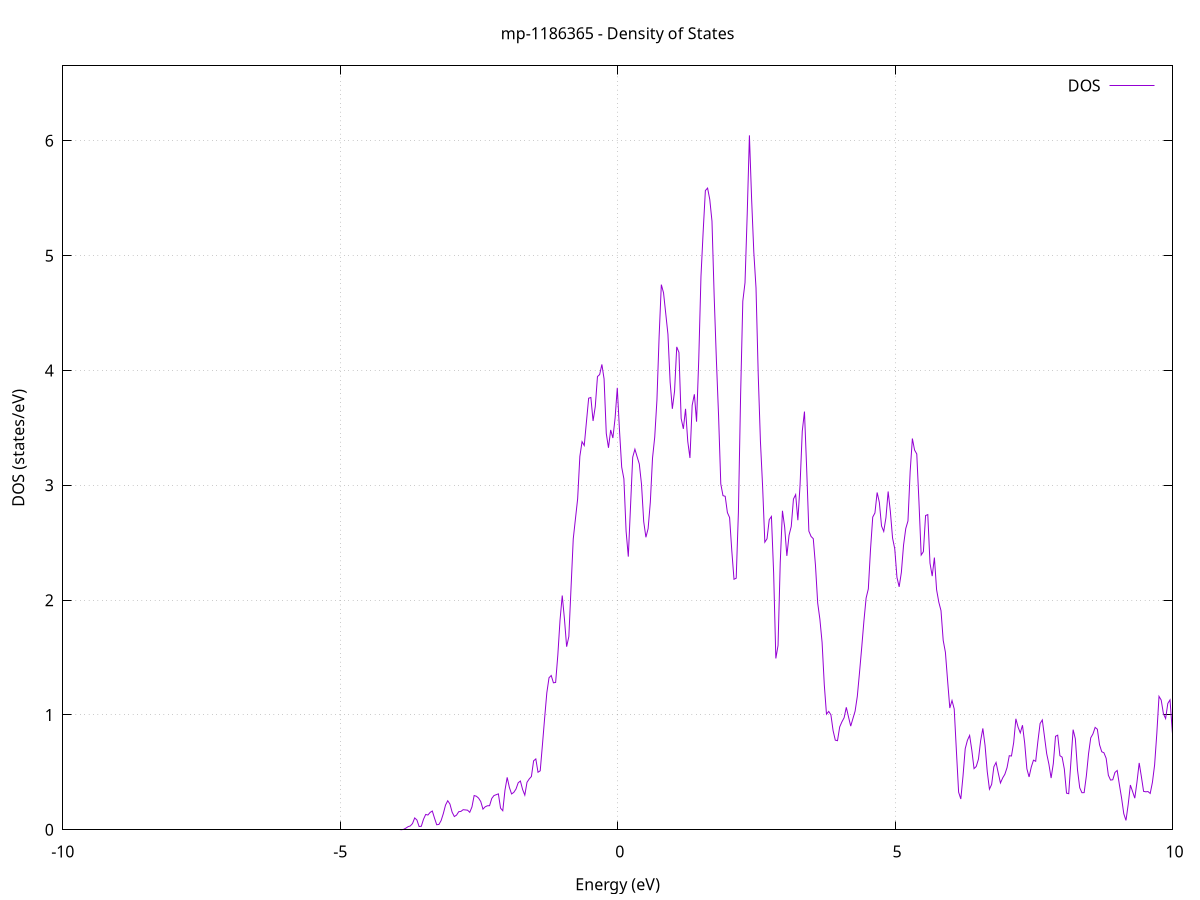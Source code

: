 set title 'mp-1186365 - Density of States'
set xlabel 'Energy (eV)'
set ylabel 'DOS (states/eV)'
set grid
set xrange [-10:10]
set yrange [0:6.653]
set xzeroaxis lt -1
set terminal png size 800,600
set output 'mp-1186365_dos_gnuplot.png'
plot '-' using 1:2 with lines title 'DOS'
-43.266600 0.000000
-43.226900 0.000000
-43.187300 0.000000
-43.147600 0.000000
-43.107900 0.000000
-43.068200 0.000000
-43.028500 0.000000
-42.988800 0.000000
-42.949100 0.000000
-42.909400 0.000000
-42.869800 0.000000
-42.830100 0.000000
-42.790400 0.000000
-42.750700 0.000000
-42.711000 0.000000
-42.671300 0.000000
-42.631600 0.000000
-42.591900 0.000000
-42.552200 0.000000
-42.512600 0.000000
-42.472900 0.000000
-42.433200 0.000000
-42.393500 0.000000
-42.353800 0.000000
-42.314100 0.000000
-42.274400 0.000000
-42.234700 0.000000
-42.195100 0.000000
-42.155400 0.000000
-42.115700 0.000000
-42.076000 0.000000
-42.036300 0.000000
-41.996600 0.000000
-41.956900 0.000000
-41.917200 0.000000
-41.877500 0.000000
-41.837900 0.000000
-41.798200 0.000000
-41.758500 0.000000
-41.718800 0.000000
-41.679100 0.000000
-41.639400 0.000000
-41.599700 0.000000
-41.560000 0.000000
-41.520300 0.000000
-41.480700 0.000000
-41.441000 0.000000
-41.401300 0.000000
-41.361600 0.000000
-41.321900 0.000000
-41.282200 0.000000
-41.242500 0.000000
-41.202800 0.000000
-41.163200 0.000000
-41.123500 0.000000
-41.083800 0.000000
-41.044100 0.000000
-41.004400 0.000000
-40.964700 0.000000
-40.925000 0.000000
-40.885300 0.000000
-40.845600 0.000000
-40.806000 0.000000
-40.766300 0.000000
-40.726600 0.000000
-40.686900 0.000000
-40.647200 0.000000
-40.607500 0.000000
-40.567800 0.000000
-40.528100 0.000000
-40.488500 0.000000
-40.448800 0.000000
-40.409100 0.000000
-40.369400 0.000000
-40.329700 0.000000
-40.290000 0.000000
-40.250300 0.000000
-40.210600 0.000000
-40.170900 0.000000
-40.131300 0.000000
-40.091600 0.000000
-40.051900 0.000000
-40.012200 0.000000
-39.972500 0.000000
-39.932800 0.000000
-39.893100 0.000000
-39.853400 0.000000
-39.813800 0.000200
-39.774100 0.017600
-39.734400 0.606700
-39.694700 6.723300
-39.655000 24.538800
-39.615300 29.892600
-39.575600 12.130300
-39.535900 1.610700
-39.496200 0.068100
-39.456600 0.000900
-39.416900 0.000000
-39.377200 0.000000
-39.337500 0.000000
-39.297800 0.000000
-39.258100 0.000000
-39.218400 0.000000
-39.178700 0.000000
-39.139100 0.000000
-39.099400 0.000000
-39.059700 0.000000
-39.020000 0.000000
-38.980300 0.000000
-38.940600 0.000000
-38.900900 0.000000
-38.861200 0.000000
-38.821500 0.000000
-38.781900 0.000000
-38.742200 0.000000
-38.702500 0.000000
-38.662800 0.000000
-38.623100 0.000000
-38.583400 0.000000
-38.543700 0.000000
-38.504000 0.000000
-38.464400 0.000000
-38.424700 0.000000
-38.385000 0.000000
-38.345300 0.000000
-38.305600 0.000000
-38.265900 0.000000
-38.226200 0.000000
-38.186500 0.000000
-38.146800 0.000000
-38.107200 0.000000
-38.067500 0.000000
-38.027800 0.000000
-37.988100 0.000000
-37.948400 0.000000
-37.908700 0.000000
-37.869000 0.000000
-37.829300 0.000000
-37.789700 0.000000
-37.750000 0.000000
-37.710300 0.000000
-37.670600 0.000000
-37.630900 0.000000
-37.591200 0.000000
-37.551500 0.000000
-37.511800 0.000000
-37.472100 0.000000
-37.432500 0.000000
-37.392800 0.000000
-37.353100 0.000000
-37.313400 0.000000
-37.273700 0.000000
-37.234000 0.000000
-37.194300 0.000000
-37.154600 0.000000
-37.115000 0.000000
-37.075300 0.000000
-37.035600 0.000000
-36.995900 0.000000
-36.956200 0.000000
-36.916500 0.000000
-36.876800 0.000000
-36.837100 0.000000
-36.797400 0.000000
-36.757800 0.000000
-36.718100 0.000000
-36.678400 0.000000
-36.638700 0.000000
-36.599000 0.000000
-36.559300 0.000000
-36.519600 0.000000
-36.479900 0.000000
-36.440300 0.000000
-36.400600 0.000000
-36.360900 0.000000
-36.321200 0.000000
-36.281500 0.000000
-36.241800 0.000000
-36.202100 0.000000
-36.162400 0.000000
-36.122700 0.000000
-36.083100 0.000000
-36.043400 0.000000
-36.003700 0.000000
-35.964000 0.000000
-35.924300 0.000000
-35.884600 0.000000
-35.844900 0.000000
-35.805200 0.000000
-35.765600 0.000000
-35.725900 0.000000
-35.686200 0.000000
-35.646500 0.000000
-35.606800 0.000000
-35.567100 0.000000
-35.527400 0.000000
-35.487700 0.000000
-35.448000 0.000000
-35.408400 0.000000
-35.368700 0.000000
-35.329000 0.000000
-35.289300 0.000000
-35.249600 0.000000
-35.209900 0.000000
-35.170200 0.000000
-35.130500 0.000000
-35.090900 0.000000
-35.051200 0.000000
-35.011500 0.000000
-34.971800 0.000000
-34.932100 0.000000
-34.892400 0.000000
-34.852700 0.000000
-34.813000 0.000000
-34.773300 0.000000
-34.733700 0.000000
-34.694000 0.000000
-34.654300 0.000000
-34.614600 0.000000
-34.574900 0.000000
-34.535200 0.000000
-34.495500 0.000000
-34.455800 0.000000
-34.416200 0.000000
-34.376500 0.000000
-34.336800 0.000000
-34.297100 0.000000
-34.257400 0.000000
-34.217700 0.000000
-34.178000 0.000000
-34.138300 0.000000
-34.098600 0.000000
-34.059000 0.000000
-34.019300 0.000000
-33.979600 0.000000
-33.939900 0.000000
-33.900200 0.000000
-33.860500 0.000000
-33.820800 0.000000
-33.781100 0.000000
-33.741500 0.000000
-33.701800 0.000000
-33.662100 0.000000
-33.622400 0.000000
-33.582700 0.000000
-33.543000 0.000000
-33.503300 0.000000
-33.463600 0.000000
-33.423900 0.000000
-33.384300 0.000000
-33.344600 0.000000
-33.304900 0.000000
-33.265200 0.000000
-33.225500 0.000000
-33.185800 0.000000
-33.146100 0.000000
-33.106400 0.000000
-33.066800 0.000000
-33.027100 0.000000
-32.987400 0.000000
-32.947700 0.000000
-32.908000 0.000000
-32.868300 0.000000
-32.828600 0.000000
-32.788900 0.000000
-32.749200 0.000000
-32.709600 0.000000
-32.669900 0.000000
-32.630200 0.000000
-32.590500 0.000000
-32.550800 0.000000
-32.511100 0.000000
-32.471400 0.000000
-32.431700 0.000000
-32.392100 0.000000
-32.352400 0.000000
-32.312700 0.000000
-32.273000 0.000000
-32.233300 0.000000
-32.193600 0.000000
-32.153900 0.000000
-32.114200 0.000000
-32.074500 0.000000
-32.034900 0.000000
-31.995200 0.000000
-31.955500 0.000000
-31.915800 0.000000
-31.876100 0.000000
-31.836400 0.000000
-31.796700 0.000000
-31.757000 0.000000
-31.717400 0.000000
-31.677700 0.000000
-31.638000 0.000000
-31.598300 0.000000
-31.558600 0.000000
-31.518900 0.000000
-31.479200 0.000000
-31.439500 0.000000
-31.399800 0.000000
-31.360200 0.000000
-31.320500 0.000000
-31.280800 0.000000
-31.241100 0.000000
-31.201400 0.000000
-31.161700 0.000000
-31.122000 0.000000
-31.082300 0.000000
-31.042700 0.000000
-31.003000 0.000000
-30.963300 0.000000
-30.923600 0.000000
-30.883900 0.000000
-30.844200 0.000000
-30.804500 0.000000
-30.764800 0.000000
-30.725100 0.000000
-30.685500 0.000000
-30.645800 0.000000
-30.606100 0.000000
-30.566400 0.000000
-30.526700 0.000000
-30.487000 0.000000
-30.447300 0.000000
-30.407600 0.000000
-30.367900 0.000000
-30.328300 0.000000
-30.288600 0.000000
-30.248900 0.000000
-30.209200 0.000000
-30.169500 0.000000
-30.129800 0.000000
-30.090100 0.000000
-30.050400 0.000000
-30.010800 0.000000
-29.971100 0.000000
-29.931400 0.000000
-29.891700 0.000000
-29.852000 0.000000
-29.812300 0.000000
-29.772600 0.000000
-29.732900 0.000000
-29.693200 0.000000
-29.653600 0.000000
-29.613900 0.000000
-29.574200 0.000000
-29.534500 0.000000
-29.494800 0.000000
-29.455100 0.000000
-29.415400 0.000000
-29.375700 0.000000
-29.336100 0.000000
-29.296400 0.000000
-29.256700 0.000000
-29.217000 0.000000
-29.177300 0.000000
-29.137600 0.000000
-29.097900 0.000000
-29.058200 0.000000
-29.018500 0.000000
-28.978900 0.000000
-28.939200 0.000000
-28.899500 0.000000
-28.859800 0.000000
-28.820100 0.000000
-28.780400 0.000000
-28.740700 0.000000
-28.701000 0.000000
-28.661400 0.000000
-28.621700 0.000000
-28.582000 0.000000
-28.542300 0.000000
-28.502600 0.000000
-28.462900 0.000000
-28.423200 0.000000
-28.383500 0.000000
-28.343800 0.000000
-28.304200 0.000000
-28.264500 0.000000
-28.224800 0.000000
-28.185100 0.000000
-28.145400 0.000000
-28.105700 0.000000
-28.066000 0.000000
-28.026300 0.000000
-27.986700 0.000000
-27.947000 0.000000
-27.907300 0.000000
-27.867600 0.000000
-27.827900 0.000000
-27.788200 0.000000
-27.748500 0.000000
-27.708800 0.000000
-27.669100 0.000000
-27.629500 0.000000
-27.589800 0.000000
-27.550100 0.000000
-27.510400 0.000000
-27.470700 0.000000
-27.431000 0.000000
-27.391300 0.000000
-27.351600 0.000000
-27.312000 0.000000
-27.272300 0.000000
-27.232600 0.000000
-27.192900 0.000000
-27.153200 0.000000
-27.113500 0.000000
-27.073800 0.000000
-27.034100 0.000000
-26.994400 0.000000
-26.954800 0.000000
-26.915100 0.000000
-26.875400 0.000000
-26.835700 0.000000
-26.796000 0.000000
-26.756300 0.000000
-26.716600 0.000000
-26.676900 0.000000
-26.637300 0.000000
-26.597600 0.000000
-26.557900 0.000000
-26.518200 0.000000
-26.478500 0.000000
-26.438800 0.000000
-26.399100 0.000000
-26.359400 0.000000
-26.319700 0.000000
-26.280100 0.000000
-26.240400 0.000000
-26.200700 0.000000
-26.161000 0.000000
-26.121300 0.000000
-26.081600 0.000000
-26.041900 0.000000
-26.002200 0.000000
-25.962600 0.000000
-25.922900 0.000000
-25.883200 0.000000
-25.843500 0.000000
-25.803800 0.000000
-25.764100 0.000000
-25.724400 0.000000
-25.684700 0.000000
-25.645000 0.000000
-25.605400 0.000000
-25.565700 0.000000
-25.526000 0.000000
-25.486300 0.000000
-25.446600 0.000000
-25.406900 0.000000
-25.367200 0.000000
-25.327500 0.000000
-25.287900 0.000000
-25.248200 0.000000
-25.208500 0.000000
-25.168800 0.000000
-25.129100 0.000000
-25.089400 0.000000
-25.049700 0.000000
-25.010000 0.000000
-24.970300 0.000000
-24.930700 0.000000
-24.891000 0.000000
-24.851300 0.000000
-24.811600 0.000000
-24.771900 0.000000
-24.732200 0.000000
-24.692500 0.000000
-24.652800 0.000000
-24.613200 0.000000
-24.573500 0.000000
-24.533800 0.000000
-24.494100 0.000000
-24.454400 0.000000
-24.414700 0.000000
-24.375000 0.000000
-24.335300 0.000000
-24.295600 0.000000
-24.256000 0.000000
-24.216300 0.000000
-24.176600 0.000000
-24.136900 0.000000
-24.097200 0.000000
-24.057500 0.000000
-24.017800 0.000000
-23.978100 0.000000
-23.938500 0.000000
-23.898800 0.000000
-23.859100 0.000000
-23.819400 0.000000
-23.779700 0.000000
-23.740000 0.000000
-23.700300 0.000000
-23.660600 0.000000
-23.620900 0.000000
-23.581300 0.000000
-23.541600 0.000000
-23.501900 0.000000
-23.462200 0.000000
-23.422500 0.000000
-23.382800 0.000000
-23.343100 0.000000
-23.303400 0.000000
-23.263800 0.000000
-23.224100 0.000000
-23.184400 0.000000
-23.144700 0.000000
-23.105000 0.000000
-23.065300 0.000000
-23.025600 0.000000
-22.985900 0.000000
-22.946200 0.000000
-22.906600 0.000000
-22.866900 0.000000
-22.827200 0.000000
-22.787500 0.000000
-22.747800 0.000000
-22.708100 0.000000
-22.668400 0.000000
-22.628700 0.000000
-22.589100 0.000000
-22.549400 0.000000
-22.509700 0.000000
-22.470000 0.000000
-22.430300 0.000000
-22.390600 0.000000
-22.350900 0.000000
-22.311200 0.000000
-22.271500 0.000000
-22.231900 0.000000
-22.192200 0.000000
-22.152500 0.000000
-22.112800 0.000000
-22.073100 0.000000
-22.033400 0.000000
-21.993700 0.000000
-21.954000 0.000000
-21.914400 0.000000
-21.874700 0.000000
-21.835000 0.000000
-21.795300 0.000000
-21.755600 0.000000
-21.715900 0.000000
-21.676200 0.000000
-21.636500 0.000000
-21.596800 0.000000
-21.557200 0.000000
-21.517500 0.000000
-21.477800 0.000000
-21.438100 0.000000
-21.398400 0.000000
-21.358700 0.000000
-21.319000 0.000000
-21.279300 0.000000
-21.239700 0.000000
-21.200000 0.000000
-21.160300 0.000000
-21.120600 0.000000
-21.080900 0.000000
-21.041200 0.000000
-21.001500 0.000000
-20.961800 0.000000
-20.922100 0.000000
-20.882500 0.000000
-20.842800 0.000000
-20.803100 0.000000
-20.763400 0.000000
-20.723700 0.000000
-20.684000 0.000000
-20.644300 0.000000
-20.604600 0.000000
-20.565000 0.000000
-20.525300 0.000000
-20.485600 0.000000
-20.445900 0.000000
-20.406200 0.000000
-20.366500 0.000000
-20.326800 0.000000
-20.287100 0.000000
-20.247400 0.000000
-20.207800 0.000000
-20.168100 0.000000
-20.128400 0.000000
-20.088700 0.000000
-20.049000 0.000000
-20.009300 0.000000
-19.969600 0.000000
-19.929900 0.000000
-19.890300 0.000000
-19.850600 0.000000
-19.810900 0.000000
-19.771200 0.000000
-19.731500 0.000000
-19.691800 0.000000
-19.652100 0.000000
-19.612400 0.000000
-19.572700 0.000000
-19.533100 0.000000
-19.493400 0.000000
-19.453700 0.000000
-19.414000 0.000000
-19.374300 0.000000
-19.334600 0.000000
-19.294900 0.000000
-19.255200 0.000000
-19.215600 0.000000
-19.175900 0.000000
-19.136200 0.000000
-19.096500 0.000000
-19.056800 0.000000
-19.017100 0.000000
-18.977400 0.000000
-18.937700 0.000000
-18.898000 0.000000
-18.858400 0.000000
-18.818700 0.000000
-18.779000 0.000000
-18.739300 0.000000
-18.699600 0.000000
-18.659900 0.000000
-18.620200 0.000000
-18.580500 0.000000
-18.540800 0.000000
-18.501200 0.000000
-18.461500 0.000000
-18.421800 0.000000
-18.382100 0.000000
-18.342400 0.000000
-18.302700 0.000000
-18.263000 0.000000
-18.223300 0.000000
-18.183700 0.000000
-18.144000 0.000000
-18.104300 0.000000
-18.064600 0.000000
-18.024900 0.000000
-17.985200 0.000000
-17.945500 0.000000
-17.905800 0.000000
-17.866100 0.000000
-17.826500 0.000000
-17.786800 0.000000
-17.747100 0.000000
-17.707400 0.000000
-17.667700 0.000000
-17.628000 0.000000
-17.588300 0.000000
-17.548600 0.000000
-17.509000 0.000000
-17.469300 0.000000
-17.429600 0.000000
-17.389900 0.000000
-17.350200 0.000000
-17.310500 0.000000
-17.270800 0.000000
-17.231100 0.000000
-17.191400 0.000000
-17.151800 0.000000
-17.112100 0.000000
-17.072400 0.000000
-17.032700 0.000000
-16.993000 0.000000
-16.953300 0.000000
-16.913600 0.000000
-16.873900 0.000000
-16.834300 0.000000
-16.794600 0.000000
-16.754900 0.000000
-16.715200 0.000000
-16.675500 0.000000
-16.635800 0.000000
-16.596100 0.000000
-16.556400 0.000000
-16.516700 0.000000
-16.477100 0.000000
-16.437400 0.000000
-16.397700 0.000000
-16.358000 0.000000
-16.318300 0.000000
-16.278600 0.000000
-16.238900 0.000000
-16.199200 0.000000
-16.159600 0.000000
-16.119900 0.000000
-16.080200 0.000000
-16.040500 0.000000
-16.000800 0.000000
-15.961100 0.000000
-15.921400 0.000000
-15.881700 0.000000
-15.842000 0.000000
-15.802400 0.000000
-15.762700 0.000000
-15.723000 0.000000
-15.683300 0.000000
-15.643600 0.000000
-15.603900 0.000000
-15.564200 0.000000
-15.524500 0.000000
-15.484900 0.000000
-15.445200 0.000000
-15.405500 0.000000
-15.365800 0.000000
-15.326100 0.000000
-15.286400 0.000000
-15.246700 0.000000
-15.207000 0.000000
-15.167300 0.000000
-15.127700 0.000000
-15.088000 0.000000
-15.048300 0.000000
-15.008600 0.000000
-14.968900 0.000000
-14.929200 0.000000
-14.889500 0.000000
-14.849800 0.000000
-14.810200 0.000000
-14.770500 0.000000
-14.730800 0.000000
-14.691100 0.000000
-14.651400 0.000000
-14.611700 0.000000
-14.572000 0.000000
-14.532300 0.000000
-14.492600 0.000000
-14.453000 0.000000
-14.413300 0.000000
-14.373600 0.000000
-14.333900 0.000000
-14.294200 0.000000
-14.254500 0.000000
-14.214800 0.000000
-14.175100 0.000000
-14.135500 0.000000
-14.095800 0.000000
-14.056100 0.000000
-14.016400 0.000000
-13.976700 0.000000
-13.937000 0.000000
-13.897300 0.000000
-13.857600 0.000000
-13.817900 0.000000
-13.778300 0.000000
-13.738600 0.000000
-13.698900 0.000000
-13.659200 0.000000
-13.619500 0.000000
-13.579800 0.000000
-13.540100 0.000000
-13.500400 0.000000
-13.460800 0.000000
-13.421100 0.000000
-13.381400 0.000000
-13.341700 0.000000
-13.302000 0.000000
-13.262300 0.000000
-13.222600 0.000000
-13.182900 0.000000
-13.143200 0.000000
-13.103600 0.000000
-13.063900 0.000000
-13.024200 0.000000
-12.984500 0.000000
-12.944800 0.000000
-12.905100 0.000000
-12.865400 0.000000
-12.825700 0.000000
-12.786100 0.000000
-12.746400 0.000000
-12.706700 0.000000
-12.667000 0.000000
-12.627300 0.000000
-12.587600 0.000000
-12.547900 0.000000
-12.508200 0.000000
-12.468500 0.000000
-12.428900 0.000000
-12.389200 0.000000
-12.349500 0.000000
-12.309800 0.000000
-12.270100 0.000000
-12.230400 0.000000
-12.190700 0.000000
-12.151000 0.000000
-12.111400 0.000000
-12.071700 0.000000
-12.032000 0.000000
-11.992300 0.000000
-11.952600 0.000000
-11.912900 0.000000
-11.873200 0.000000
-11.833500 0.000000
-11.793800 0.000000
-11.754200 0.000000
-11.714500 0.000000
-11.674800 0.000000
-11.635100 0.000000
-11.595400 0.000000
-11.555700 0.000000
-11.516000 0.000000
-11.476300 0.000000
-11.436700 0.000000
-11.397000 0.000000
-11.357300 0.000000
-11.317600 0.000000
-11.277900 0.000000
-11.238200 0.000000
-11.198500 0.000000
-11.158800 0.000000
-11.119100 0.000000
-11.079500 0.000000
-11.039800 0.000000
-11.000100 0.000000
-10.960400 0.000000
-10.920700 0.000000
-10.881000 0.000000
-10.841300 0.000000
-10.801600 0.000000
-10.762000 0.000000
-10.722300 0.000000
-10.682600 0.000000
-10.642900 0.000000
-10.603200 0.000000
-10.563500 0.000000
-10.523800 0.000000
-10.484100 0.000000
-10.444400 0.000000
-10.404800 0.000000
-10.365100 0.000000
-10.325400 0.000000
-10.285700 0.000000
-10.246000 0.000000
-10.206300 0.000000
-10.166600 0.000000
-10.126900 0.000000
-10.087300 0.000000
-10.047600 0.000000
-10.007900 0.000000
-9.968200 0.000000
-9.928500 0.000000
-9.888800 0.000000
-9.849100 0.000000
-9.809400 0.000000
-9.769700 0.000000
-9.730100 0.000000
-9.690400 0.000000
-9.650700 0.000000
-9.611000 0.000000
-9.571300 0.000000
-9.531600 0.000000
-9.491900 0.000000
-9.452200 0.000000
-9.412600 0.000000
-9.372900 0.000000
-9.333200 0.000000
-9.293500 0.000000
-9.253800 0.000000
-9.214100 0.000000
-9.174400 0.000000
-9.134700 0.000000
-9.095000 0.000000
-9.055400 0.000000
-9.015700 0.000000
-8.976000 0.000000
-8.936300 0.000000
-8.896600 0.000000
-8.856900 0.000000
-8.817200 0.000000
-8.777500 0.000000
-8.737900 0.000000
-8.698200 0.000000
-8.658500 0.000000
-8.618800 0.000000
-8.579100 0.000000
-8.539400 0.000000
-8.499700 0.000000
-8.460000 0.000000
-8.420300 0.000000
-8.380700 0.000000
-8.341000 0.000000
-8.301300 0.000000
-8.261600 0.000000
-8.221900 0.000000
-8.182200 0.000000
-8.142500 0.000000
-8.102800 0.000000
-8.063200 0.000000
-8.023500 0.000000
-7.983800 0.000000
-7.944100 0.000000
-7.904400 0.000000
-7.864700 0.000000
-7.825000 0.000000
-7.785300 0.000000
-7.745600 0.000000
-7.706000 0.000000
-7.666300 0.000000
-7.626600 0.000000
-7.586900 0.000000
-7.547200 0.000000
-7.507500 0.000000
-7.467800 0.000000
-7.428100 0.000000
-7.388400 0.000000
-7.348800 0.000000
-7.309100 0.000000
-7.269400 0.000000
-7.229700 0.000000
-7.190000 0.000000
-7.150300 0.000000
-7.110600 0.000000
-7.070900 0.000000
-7.031300 0.000000
-6.991600 0.000000
-6.951900 0.000000
-6.912200 0.000000
-6.872500 0.000000
-6.832800 0.000000
-6.793100 0.000000
-6.753400 0.000000
-6.713700 0.000000
-6.674100 0.000000
-6.634400 0.000000
-6.594700 0.000000
-6.555000 0.000000
-6.515300 0.000000
-6.475600 0.000000
-6.435900 0.000000
-6.396200 0.000000
-6.356600 0.000000
-6.316900 0.000000
-6.277200 0.000000
-6.237500 0.000000
-6.197800 0.000000
-6.158100 0.000000
-6.118400 0.000000
-6.078700 0.000000
-6.039000 0.000000
-5.999400 0.000000
-5.959700 0.000000
-5.920000 0.000000
-5.880300 0.000000
-5.840600 0.000000
-5.800900 0.000000
-5.761200 0.000000
-5.721500 0.000000
-5.681900 0.000000
-5.642200 0.000000
-5.602500 0.000000
-5.562800 0.000000
-5.523100 0.000000
-5.483400 0.000000
-5.443700 0.000000
-5.404000 0.000000
-5.364300 0.000000
-5.324700 0.000000
-5.285000 0.000000
-5.245300 0.000000
-5.205600 0.000000
-5.165900 0.000000
-5.126200 0.000000
-5.086500 0.000000
-5.046800 0.000000
-5.007200 0.000000
-4.967500 0.000000
-4.927800 0.000000
-4.888100 0.000000
-4.848400 0.000000
-4.808700 0.000000
-4.769000 0.000000
-4.729300 0.000000
-4.689600 0.000000
-4.650000 0.000000
-4.610300 0.000000
-4.570600 0.000000
-4.530900 0.000000
-4.491200 0.000000
-4.451500 0.000000
-4.411800 0.000000
-4.372100 0.000000
-4.332500 0.000000
-4.292800 0.000000
-4.253100 0.000000
-4.213400 0.000000
-4.173700 0.000000
-4.134000 0.000000
-4.094300 0.000000
-4.054600 0.000000
-4.014900 0.000000
-3.975300 0.000000
-3.935600 0.000000
-3.895900 0.000400
-3.856200 0.003900
-3.816500 0.014400
-3.776800 0.027000
-3.737100 0.033400
-3.697400 0.053800
-3.657800 0.103200
-3.618100 0.085400
-3.578400 0.028600
-3.538700 0.030300
-3.499000 0.091700
-3.459300 0.133500
-3.419600 0.128600
-3.379900 0.151000
-3.340200 0.163300
-3.300600 0.101100
-3.260900 0.043900
-3.221200 0.046400
-3.181500 0.080400
-3.141800 0.140900
-3.102100 0.215100
-3.062400 0.252800
-3.022700 0.224300
-2.983100 0.153300
-2.943400 0.115100
-2.903700 0.127700
-2.864000 0.157300
-2.824300 0.160100
-2.784600 0.174800
-2.744900 0.172900
-2.705200 0.170600
-2.665500 0.152100
-2.625900 0.198700
-2.586200 0.298100
-2.546500 0.292400
-2.506800 0.276000
-2.467100 0.246000
-2.427400 0.179900
-2.387700 0.199900
-2.348000 0.208900
-2.308400 0.209700
-2.268700 0.272800
-2.229000 0.298200
-2.189300 0.305300
-2.149600 0.312800
-2.109900 0.188000
-2.070200 0.166000
-2.030500 0.345300
-1.990800 0.456300
-1.951200 0.368500
-1.911500 0.312000
-1.871800 0.325600
-1.832100 0.354600
-1.792400 0.409300
-1.752700 0.424600
-1.713000 0.351000
-1.673300 0.301800
-1.633700 0.413500
-1.594000 0.442400
-1.554300 0.463900
-1.514600 0.600400
-1.474900 0.617100
-1.435200 0.501000
-1.395500 0.513700
-1.355800 0.737600
-1.316100 0.971500
-1.276500 1.192800
-1.236800 1.324200
-1.197100 1.343600
-1.157400 1.280100
-1.117700 1.283100
-1.078000 1.522100
-1.038300 1.826000
-0.998600 2.040400
-0.959000 1.837000
-0.919300 1.594500
-0.879600 1.683200
-0.839900 2.108300
-0.800200 2.533200
-0.760500 2.708500
-0.720800 2.882900
-0.681100 3.252000
-0.641400 3.380100
-0.601800 3.346700
-0.562100 3.554600
-0.522400 3.758600
-0.482700 3.764900
-0.443000 3.560400
-0.403300 3.685600
-0.363600 3.947200
-0.323900 3.964800
-0.284300 4.053000
-0.244600 3.926700
-0.204900 3.451900
-0.165200 3.326900
-0.125500 3.482400
-0.085800 3.412100
-0.046100 3.584800
-0.006400 3.849000
0.033300 3.479300
0.072900 3.159000
0.112600 3.056300
0.152300 2.600800
0.192000 2.379000
0.231700 2.811900
0.271400 3.244900
0.311100 3.314500
0.350800 3.249000
0.390400 3.185700
0.430100 3.009400
0.469800 2.683700
0.509500 2.547400
0.549200 2.622800
0.588900 2.852200
0.628600 3.237400
0.668300 3.420100
0.708000 3.741700
0.747600 4.297800
0.787300 4.747900
0.827000 4.676500
0.866700 4.496800
0.906400 4.315800
0.946100 3.898500
0.985800 3.666400
1.025500 3.819200
1.065100 4.205700
1.104800 4.157300
1.144500 3.582900
1.184200 3.491800
1.223900 3.665800
1.263600 3.382600
1.303300 3.238000
1.343000 3.696100
1.382700 3.792800
1.422300 3.554200
1.462000 4.099700
1.501700 4.818100
1.541400 5.209800
1.581100 5.567000
1.620800 5.588600
1.660500 5.489100
1.700200 5.300100
1.739800 4.645300
1.779500 4.093200
1.819200 3.604000
1.858900 3.012400
1.898600 2.910100
1.938300 2.904400
1.978000 2.762700
2.017700 2.719000
2.057400 2.429000
2.097000 2.181600
2.136700 2.191000
2.176400 2.763900
2.216100 3.785100
2.255800 4.603600
2.295500 4.764700
2.335200 5.361600
2.374900 6.048200
2.414500 5.494200
2.454200 5.028800
2.493900 4.718100
2.533600 3.965600
2.573300 3.383100
2.613000 2.986000
2.652700 2.504800
2.692400 2.535000
2.732100 2.700600
2.771700 2.728600
2.811400 2.236800
2.851100 1.492100
2.890800 1.604900
2.930500 2.326200
2.970200 2.778400
3.009900 2.637300
3.049600 2.385300
3.089200 2.565700
3.128900 2.641600
3.168600 2.880500
3.208300 2.919000
3.248000 2.695700
3.287700 3.003200
3.327400 3.471200
3.367100 3.642100
3.406800 3.143200
3.446400 2.601000
3.486100 2.554700
3.525800 2.535400
3.565500 2.302200
3.605200 1.975800
3.644900 1.833900
3.684600 1.631800
3.724300 1.263100
3.763900 1.006600
3.803600 1.030800
3.843300 1.002000
3.883000 0.863600
3.922700 0.780400
3.962400 0.776000
4.002100 0.895900
4.041800 0.939900
4.081500 0.975600
4.121100 1.066700
4.160800 0.983100
4.200500 0.902800
4.240200 0.968700
4.279900 1.033700
4.319600 1.162900
4.359300 1.370100
4.399000 1.588000
4.438700 1.819100
4.478300 2.018500
4.518000 2.098000
4.557700 2.444100
4.597400 2.723300
4.637100 2.759300
4.676800 2.937500
4.716500 2.851700
4.756200 2.645200
4.795800 2.598300
4.835500 2.718500
4.875200 2.946300
4.914900 2.773200
4.954600 2.541000
4.994300 2.446900
5.034000 2.198400
5.073700 2.115600
5.113400 2.241700
5.153000 2.479900
5.192700 2.623700
5.232400 2.689500
5.272100 3.120100
5.311800 3.407500
5.351500 3.307000
5.391200 3.273000
5.430900 2.852100
5.470500 2.392700
5.510200 2.421900
5.549900 2.736900
5.589600 2.745000
5.629300 2.322700
5.669000 2.209300
5.708700 2.370600
5.748400 2.090400
5.788100 1.982600
5.827700 1.908600
5.867400 1.650000
5.907100 1.545800
5.946800 1.298400
5.986500 1.060200
6.026200 1.125800
6.065900 1.052500
6.105600 0.684100
6.145200 0.327600
6.184900 0.268100
6.224600 0.468500
6.264300 0.706100
6.304000 0.779600
6.343700 0.821600
6.383400 0.692600
6.423100 0.532600
6.462800 0.551200
6.502400 0.614300
6.542100 0.775800
6.581800 0.882800
6.621500 0.735500
6.661200 0.507600
6.700900 0.353400
6.740600 0.395300
6.780300 0.548200
6.819900 0.586400
6.859600 0.494600
6.899300 0.407600
6.939000 0.451100
6.978700 0.483500
7.018400 0.541900
7.058100 0.645000
7.097800 0.642500
7.137500 0.759100
7.177100 0.966700
7.216800 0.894200
7.256500 0.843900
7.296200 0.910700
7.335900 0.755000
7.375600 0.531100
7.415300 0.460000
7.455000 0.546800
7.494600 0.606200
7.534300 0.596500
7.574000 0.770900
7.613700 0.925300
7.653400 0.956600
7.693100 0.810200
7.732800 0.662300
7.772500 0.571500
7.812200 0.450600
7.851800 0.575400
7.891500 0.814200
7.931200 0.823700
7.970900 0.645100
8.010600 0.632500
8.050300 0.529600
8.090000 0.319100
8.129700 0.314300
8.169300 0.594500
8.209000 0.872100
8.248700 0.792900
8.288400 0.519600
8.328100 0.365700
8.367800 0.322800
8.407500 0.323400
8.447200 0.468400
8.486900 0.661700
8.526500 0.800800
8.566200 0.834800
8.605900 0.891600
8.645600 0.875600
8.685300 0.740400
8.725000 0.679600
8.764700 0.670500
8.804400 0.622400
8.844000 0.474800
8.883700 0.432900
8.923400 0.435600
8.963100 0.499200
9.002800 0.516400
9.042500 0.393400
9.082200 0.276900
9.121900 0.140000
9.161600 0.081800
9.201200 0.219900
9.240900 0.389700
9.280600 0.333200
9.320300 0.275200
9.360000 0.416500
9.399700 0.582300
9.439400 0.461700
9.479100 0.334300
9.518700 0.330700
9.558400 0.332900
9.598100 0.316300
9.637800 0.412200
9.677500 0.564200
9.717200 0.837100
9.756900 1.162000
9.796600 1.129500
9.836300 1.010700
9.875900 0.968800
9.915600 1.100300
9.955300 1.131100
9.995000 0.866400
10.034700 0.627100
10.074400 0.641500
10.114100 0.803900
10.153800 0.869300
10.193400 0.776400
10.233100 0.764300
10.272800 0.765200
10.312500 0.738000
10.352200 0.787000
10.391900 0.844800
10.431600 0.697000
10.471300 0.611800
10.511000 0.659300
10.550600 0.663000
10.590300 0.434100
10.630000 0.294200
10.669700 0.402000
10.709400 0.513800
10.749100 0.429700
10.788800 0.393600
10.828500 0.556800
10.868100 0.682600
10.907800 0.652700
10.947500 0.626500
10.987200 0.593300
11.026900 0.577900
11.066600 0.457700
11.106300 0.382800
11.146000 0.570200
11.185700 0.806700
11.225300 1.077300
11.265000 1.228200
11.304700 1.057300
11.344400 0.779900
11.384100 0.663900
11.423800 0.708100
11.463500 0.721000
11.503200 0.678000
11.542800 0.597600
11.582500 0.707600
11.622200 0.802700
11.661900 0.743300
11.701600 0.703600
11.741300 0.834200
11.781000 0.981800
11.820700 0.867500
11.860400 0.579900
11.900000 0.482800
11.939700 0.600400
11.979400 0.623500
12.019100 0.646600
12.058800 0.671800
12.098500 0.606000
12.138200 0.472300
12.177900 0.545500
12.217500 0.851400
12.257200 1.011500
12.296900 0.865900
12.336600 0.583000
12.376300 0.419700
12.416000 0.486000
12.455700 0.629900
12.495400 0.580100
12.535100 0.589400
12.574700 0.801900
12.614400 0.904800
12.654100 0.760900
12.693800 0.548600
12.733500 0.383300
12.773200 0.413200
12.812900 0.642100
12.852600 0.883200
12.892200 0.980800
12.931900 0.804900
12.971600 0.560500
13.011300 0.546700
13.051000 0.711500
13.090700 0.844500
13.130400 0.760100
13.170100 0.630800
13.209800 0.567800
13.249400 0.478100
13.289100 0.400700
13.328800 0.568300
13.368500 0.678200
13.408200 0.559200
13.447900 0.403300
13.487600 0.343200
13.527300 0.374200
13.566900 0.406400
13.606600 0.383100
13.646300 0.320300
13.686000 0.319400
13.725700 0.458500
13.765400 0.555700
13.805100 0.617300
13.844800 0.650700
13.884500 0.565400
13.924100 0.576000
13.963800 0.824900
14.003500 1.047700
14.043200 0.906100
14.082900 0.870700
14.122600 0.897400
14.162300 0.708900
14.202000 0.611300
14.241600 0.521100
14.281300 0.544900
14.321000 0.795800
14.360700 1.042100
14.400400 1.057300
14.440100 0.906100
14.479800 0.636200
14.519500 0.468300
14.559200 0.462600
14.598800 0.536200
14.638500 0.681000
14.678200 0.900900
14.717900 0.957300
14.757600 0.785200
14.797300 0.624500
14.837000 0.656400
14.876700 0.721800
14.916300 0.696800
14.956000 0.700800
14.995700 0.749100
15.035400 0.699900
15.075100 0.590400
15.114800 0.685900
15.154500 0.817900
15.194200 0.615300
15.233900 0.517400
15.273500 0.621200
15.313200 0.583000
15.352900 0.466200
15.392600 0.496100
15.432300 0.731300
15.472000 0.880500
15.511700 0.963100
15.551400 1.063900
15.591100 1.094200
15.630700 0.960500
15.670400 0.810200
15.710100 0.847800
15.749800 0.875800
15.789500 0.873600
15.829200 0.838700
15.868900 0.868900
15.908600 1.004400
15.948200 1.102300
15.987900 1.014700
16.027600 0.842800
16.067300 0.804400
16.107000 0.837100
16.146700 0.769400
16.186400 0.682600
16.226100 0.780700
16.265800 0.972100
16.305400 1.080400
16.345100 1.099100
16.384800 0.990000
16.424500 0.796500
16.464200 0.649100
16.503900 0.676400
16.543600 0.899800
16.583300 1.088600
16.622900 1.062600
16.662600 0.800100
16.702300 0.642400
16.742000 0.676600
16.781700 0.687600
16.821400 0.745300
16.861100 0.798000
16.900800 0.792700
16.940500 0.808300
16.980100 0.978700
17.019800 1.300400
17.059500 1.430300
17.099200 1.252200
17.138900 1.205000
17.178600 1.328600
17.218300 1.276800
17.258000 1.226800
17.297600 1.221100
17.337300 1.337600
17.377000 1.118000
17.416700 0.587600
17.456400 0.347300
17.496100 0.517600
17.535800 1.021200
17.575500 1.381100
17.615200 1.354600
17.654800 0.989700
17.694500 0.798000
17.734200 0.963100
17.773900 1.142400
17.813600 1.203200
17.853300 1.113800
17.893000 0.992500
17.932700 0.909900
17.972300 0.951100
18.012000 0.924200
18.051700 0.962900
18.091400 1.023600
18.131100 0.884100
18.170800 0.869200
18.210500 1.032400
18.250200 1.171800
18.289900 1.314200
18.329500 1.173300
18.369200 0.763500
18.408900 0.700400
18.448600 1.007600
18.488300 1.095600
18.528000 0.870000
18.567700 0.700900
18.607400 0.808500
18.647000 1.033200
18.686700 1.233600
18.726400 1.235700
18.766100 1.058500
18.805800 0.864400
18.845500 0.748600
18.885200 0.706900
18.924900 0.735200
18.964600 0.935100
19.004200 1.042600
19.043900 1.075400
19.083600 1.041400
19.123300 1.031200
19.163000 1.242800
19.202700 1.116600
19.242400 0.903100
19.282100 1.159600
19.321700 1.469900
19.361400 1.365400
19.401100 1.316000
19.440800 1.195400
19.480500 0.929300
19.520200 0.914700
19.559900 0.924000
19.599600 1.014500
19.639300 1.082000
19.678900 0.951600
19.718600 0.987900
19.758300 1.365800
19.798000 1.552400
19.837700 1.349700
19.877400 0.894000
19.917100 0.700000
19.956800 0.823900
19.996400 0.837800
20.036100 0.678300
20.075800 0.594600
20.115500 0.672800
20.155200 1.078300
20.194900 1.512100
20.234600 1.369500
20.274300 1.227300
20.314000 1.276800
20.353600 1.465100
20.393300 1.755700
20.433000 1.731300
20.472700 1.451800
20.512400 1.174800
20.552100 1.249100
20.591800 1.250200
20.631500 0.909700
20.671100 0.966100
20.710800 1.305700
20.750500 1.369300
20.790200 1.455600
20.829900 1.486100
20.869600 1.243900
20.909300 1.008000
20.949000 0.981300
20.988700 0.985400
21.028300 0.963600
21.068000 1.110700
21.107700 1.186900
21.147400 1.317600
21.187100 1.436200
21.226800 1.208500
21.266500 0.824000
21.306200 0.762100
21.345800 0.867900
21.385500 0.904200
21.425200 0.974800
21.464900 1.014500
21.504600 1.120200
21.544300 1.154100
21.584000 1.032700
21.623700 1.161700
21.663400 1.635000
21.703000 1.727500
21.742700 1.307300
21.782400 1.229400
21.822100 1.357800
21.861800 1.194300
21.901500 1.289900
21.941200 1.608300
21.980900 1.554300
22.020500 1.283600
22.060200 1.155000
22.099900 1.282400
22.139600 1.445200
22.179300 1.558500
22.219000 1.385500
22.258700 1.099200
22.298400 1.178800
22.338100 1.301500
22.377700 1.078100
22.417400 0.759000
22.457100 0.598900
22.496800 0.659900
22.536500 0.911900
22.576200 0.966700
22.615900 0.757400
22.655600 0.749700
22.695200 0.863400
22.734900 0.787800
22.774600 0.636200
22.814300 0.641200
22.854000 0.784700
22.893700 1.012800
22.933400 1.184300
22.973100 1.253500
23.012800 1.167300
23.052400 0.998800
23.092100 1.044800
23.131800 0.939400
23.171500 0.905200
23.211200 1.153600
23.250900 1.207000
23.290600 1.166300
23.330300 1.107200
23.369900 1.074100
23.409600 1.097700
23.449300 1.251600
23.489000 1.309900
23.528700 1.140100
23.568400 0.942200
23.608100 0.824900
23.647800 0.920100
23.687500 1.075200
23.727100 1.157300
23.766800 1.297600
23.806500 1.601500
23.846200 1.485300
23.885900 1.293200
23.925600 1.528100
23.965300 1.833500
24.005000 1.857700
24.044600 1.705000
24.084300 1.624700
24.124000 1.365100
24.163700 1.252300
24.203400 1.615700
24.243100 1.618500
24.282800 1.340000
24.322500 1.363600
24.362200 1.538800
24.401800 1.619900
24.441500 1.460200
24.481200 1.448500
24.520900 1.571900
24.560600 1.530000
24.600300 1.498700
24.640000 1.411800
24.679700 1.307300
24.719300 1.535700
24.759000 1.776200
24.798700 1.686900
24.838400 1.514700
24.878100 1.437000
24.917800 1.352800
24.957500 1.128900
24.997200 0.997500
25.036900 1.067100
25.076500 1.222000
25.116200 1.312600
25.155900 1.573600
25.195600 1.674500
25.235300 1.490300
25.275000 1.373600
25.314700 1.177900
25.354400 1.027500
25.394000 1.220300
25.433700 1.442100
25.473400 1.338800
25.513100 1.294300
25.552800 1.255200
25.592500 0.980900
25.632200 1.191500
25.671900 1.731000
25.711600 1.936800
25.751200 1.639500
25.790900 1.140800
25.830600 0.951400
25.870300 0.952700
25.910000 0.704500
25.949700 0.502900
25.989400 0.720100
26.029100 1.197900
26.068700 1.530900
26.108400 1.553600
26.148100 1.255000
26.187800 0.916100
26.227500 0.711400
26.267200 0.797400
26.306900 0.964000
26.346600 0.844400
26.386300 0.899800
26.425900 1.065600
26.465600 0.895200
26.505300 0.658600
26.545000 0.659100
26.584700 0.946100
26.624400 1.318800
26.664100 1.239500
26.703800 0.856100
26.743500 0.655300
26.783100 0.767700
26.822800 0.938800
26.862500 1.018300
26.902200 0.822600
26.941900 0.656900
26.981600 0.789000
27.021300 0.816000
27.061000 0.711500
27.100600 0.848200
27.140300 1.094500
27.180000 1.102900
27.219700 0.920000
27.259400 0.705500
27.299100 0.631500
27.338800 0.579400
27.378500 0.514300
27.418200 0.545000
27.457800 0.518800
27.497500 0.623900
27.537200 0.900300
27.576900 1.143000
27.616600 1.168700
27.656300 1.051800
27.696000 0.939500
27.735700 0.756800
27.775300 0.642000
27.815000 0.686100
27.854700 0.679000
27.894400 0.648900
27.934100 0.809700
27.973800 1.063200
28.013500 1.105400
28.053200 0.891400
28.092900 0.880300
28.132500 1.042300
28.172200 0.974800
28.211900 0.856300
28.251600 0.838800
28.291300 0.874600
28.331000 0.836900
28.370700 0.718400
28.410400 0.688700
28.450000 0.715500
28.489700 0.852200
28.529400 1.025200
28.569100 1.020200
28.608800 1.045600
28.648500 1.057400
28.688200 0.971200
28.727900 1.064400
28.767600 1.265000
28.807200 1.240100
28.846900 1.140000
28.886600 1.043000
28.926300 0.941700
28.966000 0.922900
29.005700 0.922300
29.045400 0.872900
29.085100 0.799500
29.124700 0.875600
29.164400 1.021600
29.204100 1.066900
29.243800 1.090500
29.283500 1.040400
29.323200 1.086400
29.362900 1.256400
29.402600 1.276200
29.442300 1.364200
29.481900 1.474400
29.521600 1.388900
29.561300 1.293300
29.601000 1.186400
29.640700 1.107900
29.680400 1.173400
29.720100 1.415300
29.759800 1.427400
29.799400 1.242700
29.839100 1.031500
29.878800 0.959300
29.918500 1.163000
29.958200 1.339700
29.997900 1.284400
30.037600 1.255400
30.077300 1.260000
30.117000 1.194500
30.156600 1.045800
30.196300 1.174000
30.236000 1.421100
30.275700 1.595200
30.315400 1.549400
30.355100 1.434100
30.394800 1.101600
30.434500 0.945100
30.474100 1.309400
30.513800 1.620900
30.553500 1.760000
30.593200 1.662200
30.632900 1.404700
30.672600 1.222700
30.712300 1.291500
30.752000 1.419000
30.791700 1.489000
30.831300 1.222200
30.871000 0.947200
30.910700 1.005700
30.950400 1.075800
30.990100 0.931500
31.029800 0.950900
31.069500 1.044100
31.109200 0.864500
31.148800 0.602000
31.188500 0.617600
31.228200 0.840900
31.267900 0.838700
31.307600 0.736900
31.347300 0.614700
31.387000 0.581900
31.426700 0.499900
31.466400 0.297000
31.506000 0.207600
31.545700 0.220600
31.585400 0.246600
31.625100 0.300100
31.664800 0.288300
31.704500 0.250400
31.744200 0.267900
31.783900 0.195900
31.823500 0.122400
31.863200 0.188900
31.902900 0.360100
31.942600 0.371000
31.982300 0.195000
32.022000 0.056400
32.061700 0.022000
32.101400 0.029500
32.141100 0.039500
32.180700 0.051900
32.220400 0.031000
32.260100 0.006200
32.299800 0.003200
32.339500 0.024200
32.379200 0.074000
32.418900 0.086400
32.458600 0.038900
32.498200 0.006400
32.537900 0.000400
32.577600 0.000000
32.617300 0.000000
32.657000 0.000000
32.696700 0.000000
32.736400 0.000000
32.776100 0.000000
32.815800 0.000000
32.855400 0.000000
32.895100 0.000000
32.934800 0.000000
32.974500 0.000000
33.014200 0.000000
33.053900 0.000000
33.093600 0.000000
33.133300 0.000000
33.172900 0.000000
33.212600 0.000000
33.252300 0.000000
33.292000 0.000000
33.331700 0.000000
33.371400 0.000000
33.411100 0.000000
33.450800 0.000000
33.490500 0.000000
33.530100 0.000000
33.569800 0.000000
33.609500 0.000000
33.649200 0.000000
33.688900 0.000000
33.728600 0.000000
33.768300 0.000000
33.808000 0.000000
33.847600 0.000000
33.887300 0.000000
33.927000 0.000000
33.966700 0.000000
34.006400 0.000000
34.046100 0.000000
34.085800 0.000000
34.125500 0.000000
34.165200 0.000000
34.204800 0.000000
34.244500 0.000000
34.284200 0.000000
34.323900 0.000000
34.363600 0.000000
34.403300 0.000000
34.443000 0.000000
34.482700 0.000000
34.522300 0.000000
34.562000 0.000000
34.601700 0.000000
34.641400 0.000000
34.681100 0.000000
34.720800 0.000000
34.760500 0.000000
34.800200 0.000000
34.839900 0.000000
34.879500 0.000000
34.919200 0.000000
34.958900 0.000000
34.998600 0.000000
35.038300 0.000000
35.078000 0.000000
35.117700 0.000000
35.157400 0.000000
35.197000 0.000000
35.236700 0.000000
35.276400 0.000000
35.316100 0.000000
35.355800 0.000000
35.395500 0.000000
35.435200 0.000000
35.474900 0.000000
35.514600 0.000000
35.554200 0.000000
35.593900 0.000000
35.633600 0.000000
35.673300 0.000000
35.713000 0.000000
35.752700 0.000000
35.792400 0.000000
35.832100 0.000000
35.871700 0.000000
35.911400 0.000000
35.951100 0.000000
35.990800 0.000000
36.030500 0.000000
36.070200 0.000000
36.109900 0.000000
e
